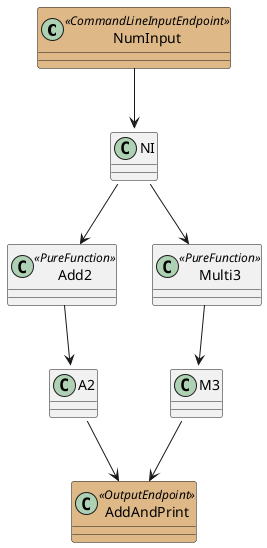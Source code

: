 
@startuml

skinparam class {
	BackgroundColor<<InputEndpoint>> BurlyWood
	BackgroundColor<<CommandLineInputEndpoint>> BurlyWood
	BackgroundColor<<OutputEndpoint>> BurlyWood
}

class NumInput <<CommandLineInputEndpoint>>
class Add2 <<PureFunction>>
class AddAndPrint <<OutputEndpoint>>
class Multi3 <<PureFunction>>

NumInput --> NI::Integer
NI::Integer --> Add2
NI::Integer --> Multi3
Add2 --> A2::Integer
A2::Integer --> AddAndPrint
Multi3 --> M3::Integer
M3::Integer --> AddAndPrint
@enduml
